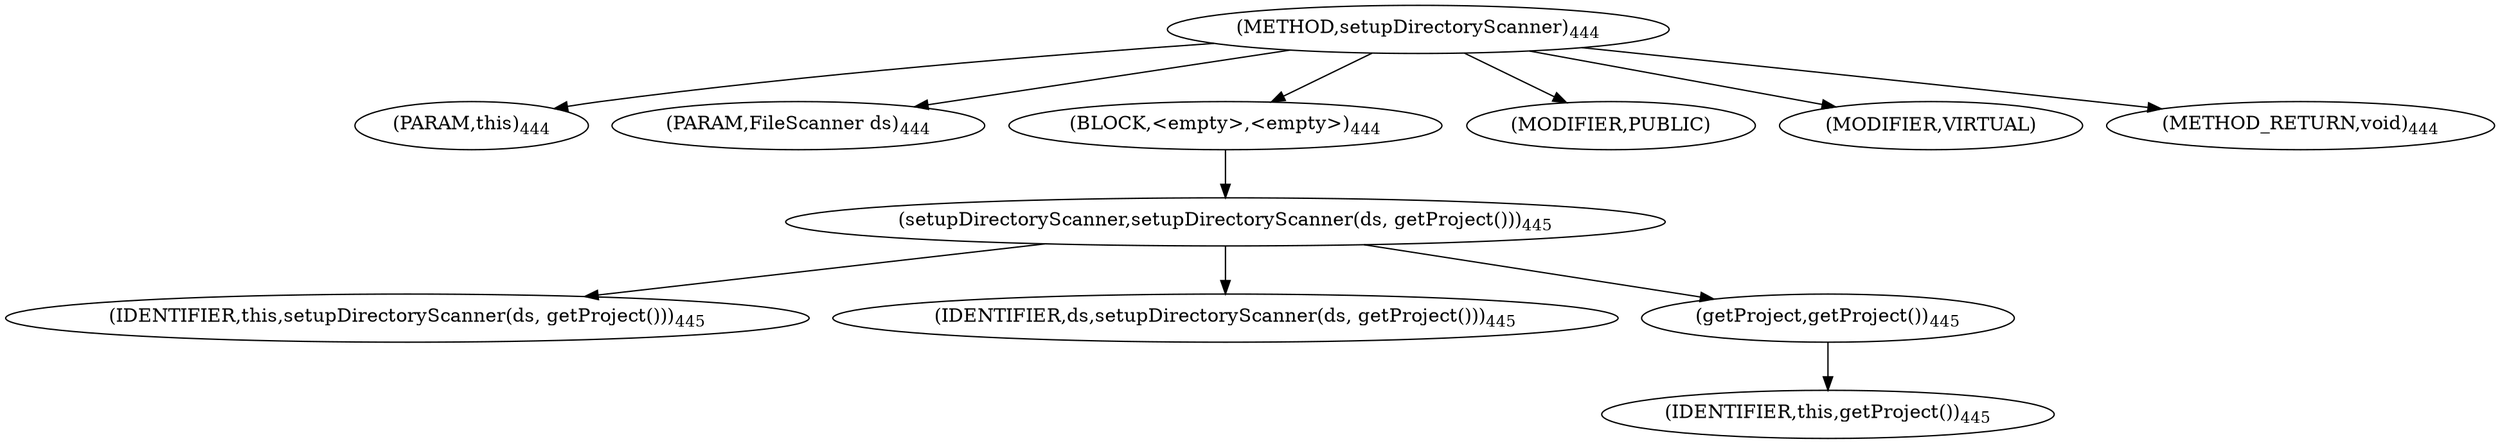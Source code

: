 digraph "setupDirectoryScanner" {  
"1041" [label = <(METHOD,setupDirectoryScanner)<SUB>444</SUB>> ]
"107" [label = <(PARAM,this)<SUB>444</SUB>> ]
"1042" [label = <(PARAM,FileScanner ds)<SUB>444</SUB>> ]
"1043" [label = <(BLOCK,&lt;empty&gt;,&lt;empty&gt;)<SUB>444</SUB>> ]
"1044" [label = <(setupDirectoryScanner,setupDirectoryScanner(ds, getProject()))<SUB>445</SUB>> ]
"108" [label = <(IDENTIFIER,this,setupDirectoryScanner(ds, getProject()))<SUB>445</SUB>> ]
"1045" [label = <(IDENTIFIER,ds,setupDirectoryScanner(ds, getProject()))<SUB>445</SUB>> ]
"1046" [label = <(getProject,getProject())<SUB>445</SUB>> ]
"106" [label = <(IDENTIFIER,this,getProject())<SUB>445</SUB>> ]
"1047" [label = <(MODIFIER,PUBLIC)> ]
"1048" [label = <(MODIFIER,VIRTUAL)> ]
"1049" [label = <(METHOD_RETURN,void)<SUB>444</SUB>> ]
  "1041" -> "107" 
  "1041" -> "1042" 
  "1041" -> "1043" 
  "1041" -> "1047" 
  "1041" -> "1048" 
  "1041" -> "1049" 
  "1043" -> "1044" 
  "1044" -> "108" 
  "1044" -> "1045" 
  "1044" -> "1046" 
  "1046" -> "106" 
}
